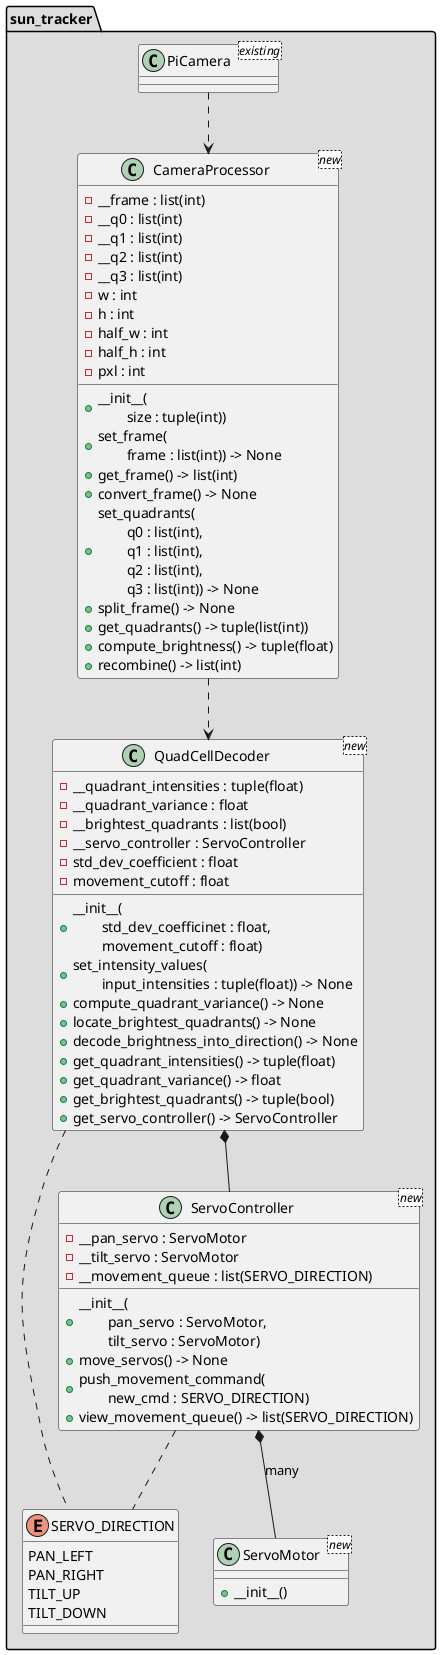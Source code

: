 @startuml SunTracker

' Define classes

package "sun_tracker" #DDDDDD
{

class PiCamera <existing>
{
}

class CameraProcessor <new>
{
    - {field}__frame : list(int) 
    - {field}__q0 : list(int)
    - {field}__q1 : list(int)
    - {field}__q2 : list(int)
    - {field}__q3 : list(int)
    - w : int
    - h : int
    - half_w : int
    - half_h : int
    - pxl : int
    + __init__(\n\
        size : tuple(int))
    + set_frame(\n\
        frame : list(int)) -> None
    + get_frame() -> list(int)
    + convert_frame() -> None
    + set_quadrants(\n\
        q0 : list(int),\n\
        q1 : list(int),\n\
        q2 : list(int),\n\
        q3 : list(int)) -> None
    + split_frame() -> None
    + get_quadrants() -> tuple(list(int))
    + compute_brightness() -> tuple(float)
    + recombine() -> list(int)
}

' class QuadCellProcessor <new>
' {
'     + __init__()
'     + set_current_voltages(\n\
'         input_voltages : tuple(float)) -> None
'     + get_computed_values() -> tuple(float)
' }

class QuadCellDecoder <new>
{
    - {field}__quadrant_intensities : tuple(float)
    - {field}__quadrant_variance : float
    - {field}__brightest_quadrants : list(bool)
    - {field}__servo_controller : ServoController
    - std_dev_coefficient : float
    - movement_cutoff : float
    + __init__(\n\
        std_dev_coefficinet : float,\n\
        movement_cutoff : float)
    + set_intensity_values(\n\
        input_intensities : tuple(float)) -> None
    + compute_quadrant_variance() -> None
    + locate_brightest_quadrants() -> None
    + decode_brightness_into_direction() -> None
    + get_quadrant_intensities() -> tuple(float)
    + get_quadrant_variance() -> float
    + get_brightest_quadrants() -> tuple(bool)
    + get_servo_controller() -> ServoController
}

enum SERVO_DIRECTION
{
    PAN_LEFT
    PAN_RIGHT
    TILT_UP
    TILT_DOWN
}

class ServoController <new>
{
    - __pan_servo : ServoMotor
    - __tilt_servo : ServoMotor
    - {field}__movement_queue : list(SERVO_DIRECTION)
    + __init__(\n\
        pan_servo : ServoMotor,\n\
        tilt_servo : ServoMotor)
    + move_servos() -> None
    + push_movement_command(\n\
        new_cmd : SERVO_DIRECTION)
    + view_movement_queue() -> list(SERVO_DIRECTION)
}

class ServoMotor <new>
{
    + __init__()
}

' Define class relations

PiCamera ..> CameraProcessor
CameraProcessor ..> QuadCellDecoder
' QuadCellProcessor ..> QuadCellDecoder
QuadCellDecoder *-- ServoController
QuadCellDecoder .. SERVO_DIRECTION
ServoController .. SERVO_DIRECTION
ServoController *-- ServoMotor : many

}
